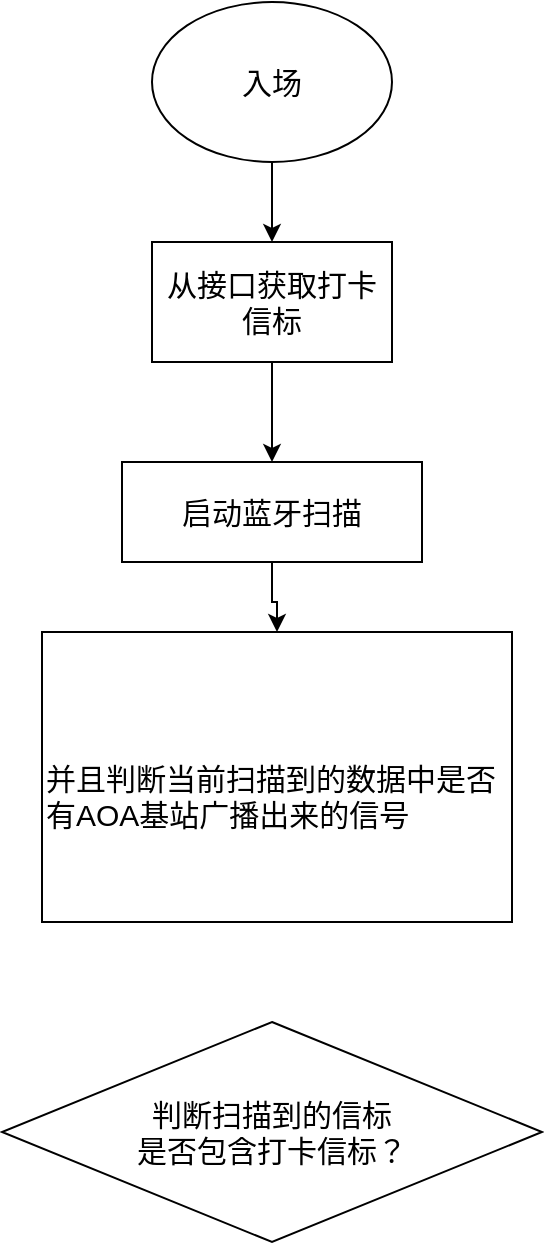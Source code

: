 <mxfile version="18.0.1" type="github">
  <diagram id="FhBeIz4DgpYDygh7tZWK" name="Page-1">
    <mxGraphModel dx="1550" dy="835" grid="1" gridSize="10" guides="1" tooltips="1" connect="1" arrows="1" fold="1" page="1" pageScale="1" pageWidth="827" pageHeight="1169" math="0" shadow="0">
      <root>
        <mxCell id="0" />
        <mxCell id="1" parent="0" />
        <mxCell id="43eCuBTWSi4-MtkyAAMu-4" value="" style="edgeStyle=orthogonalEdgeStyle;rounded=0;orthogonalLoop=1;jettySize=auto;html=1;fontSize=15;" edge="1" parent="1" source="43eCuBTWSi4-MtkyAAMu-1" target="43eCuBTWSi4-MtkyAAMu-2">
          <mxGeometry relative="1" as="geometry" />
        </mxCell>
        <mxCell id="43eCuBTWSi4-MtkyAAMu-1" value="&lt;font style=&quot;font-size: 15px;&quot;&gt;入场&lt;/font&gt;" style="ellipse;whiteSpace=wrap;html=1;" vertex="1" parent="1">
          <mxGeometry x="370" y="270" width="120" height="80" as="geometry" />
        </mxCell>
        <mxCell id="43eCuBTWSi4-MtkyAAMu-5" value="" style="edgeStyle=orthogonalEdgeStyle;rounded=0;orthogonalLoop=1;jettySize=auto;html=1;fontSize=15;" edge="1" parent="1" source="43eCuBTWSi4-MtkyAAMu-2" target="43eCuBTWSi4-MtkyAAMu-3">
          <mxGeometry relative="1" as="geometry" />
        </mxCell>
        <mxCell id="43eCuBTWSi4-MtkyAAMu-2" value="从接口获取打卡信标" style="rounded=0;whiteSpace=wrap;html=1;fontSize=15;" vertex="1" parent="1">
          <mxGeometry x="370" y="390" width="120" height="60" as="geometry" />
        </mxCell>
        <mxCell id="43eCuBTWSi4-MtkyAAMu-7" value="" style="edgeStyle=orthogonalEdgeStyle;rounded=0;orthogonalLoop=1;jettySize=auto;html=1;fontSize=15;" edge="1" parent="1" source="43eCuBTWSi4-MtkyAAMu-3" target="43eCuBTWSi4-MtkyAAMu-6">
          <mxGeometry relative="1" as="geometry" />
        </mxCell>
        <mxCell id="43eCuBTWSi4-MtkyAAMu-3" value="启动蓝牙扫描" style="rounded=0;whiteSpace=wrap;html=1;fontSize=15;" vertex="1" parent="1">
          <mxGeometry x="355" y="500" width="150" height="50" as="geometry" />
        </mxCell>
        <mxCell id="43eCuBTWSi4-MtkyAAMu-6" value="&lt;div&gt;&lt;br&gt;&lt;/div&gt;&lt;span style=&quot;background-color: initial;&quot;&gt;并且判断当前扫描到的数据中是否有AOA基站广播出来的信号&lt;/span&gt;" style="rounded=0;whiteSpace=wrap;html=1;fontSize=15;align=left;" vertex="1" parent="1">
          <mxGeometry x="315" y="585" width="235" height="145" as="geometry" />
        </mxCell>
        <mxCell id="43eCuBTWSi4-MtkyAAMu-8" value="判断扫描到的信标&lt;br&gt;是否包含打卡信标？" style="rhombus;whiteSpace=wrap;html=1;fontSize=15;" vertex="1" parent="1">
          <mxGeometry x="295" y="780" width="270" height="110" as="geometry" />
        </mxCell>
      </root>
    </mxGraphModel>
  </diagram>
</mxfile>
